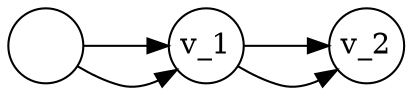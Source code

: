 digraph {
    graph [rankdir=LR];
    node [shape=circle, width=.5, fixedsize=true];

    pre -> v_1 [label=" ", texlbl="\code{\$a}"];
    pre -> v_1 [label=" ", texlbl="\code{\$b}"];
    v_1 -> v_2 [label=" ", texlbl="\code{\$c}"];
    v_1 -> v_2 [label=" ", texlbl="\code{\$d}"];

    pre [label=" ", texlbl="$\mathit{pred}$", style="state,initial"];
    v_2 [style="state,accepting"];
}
